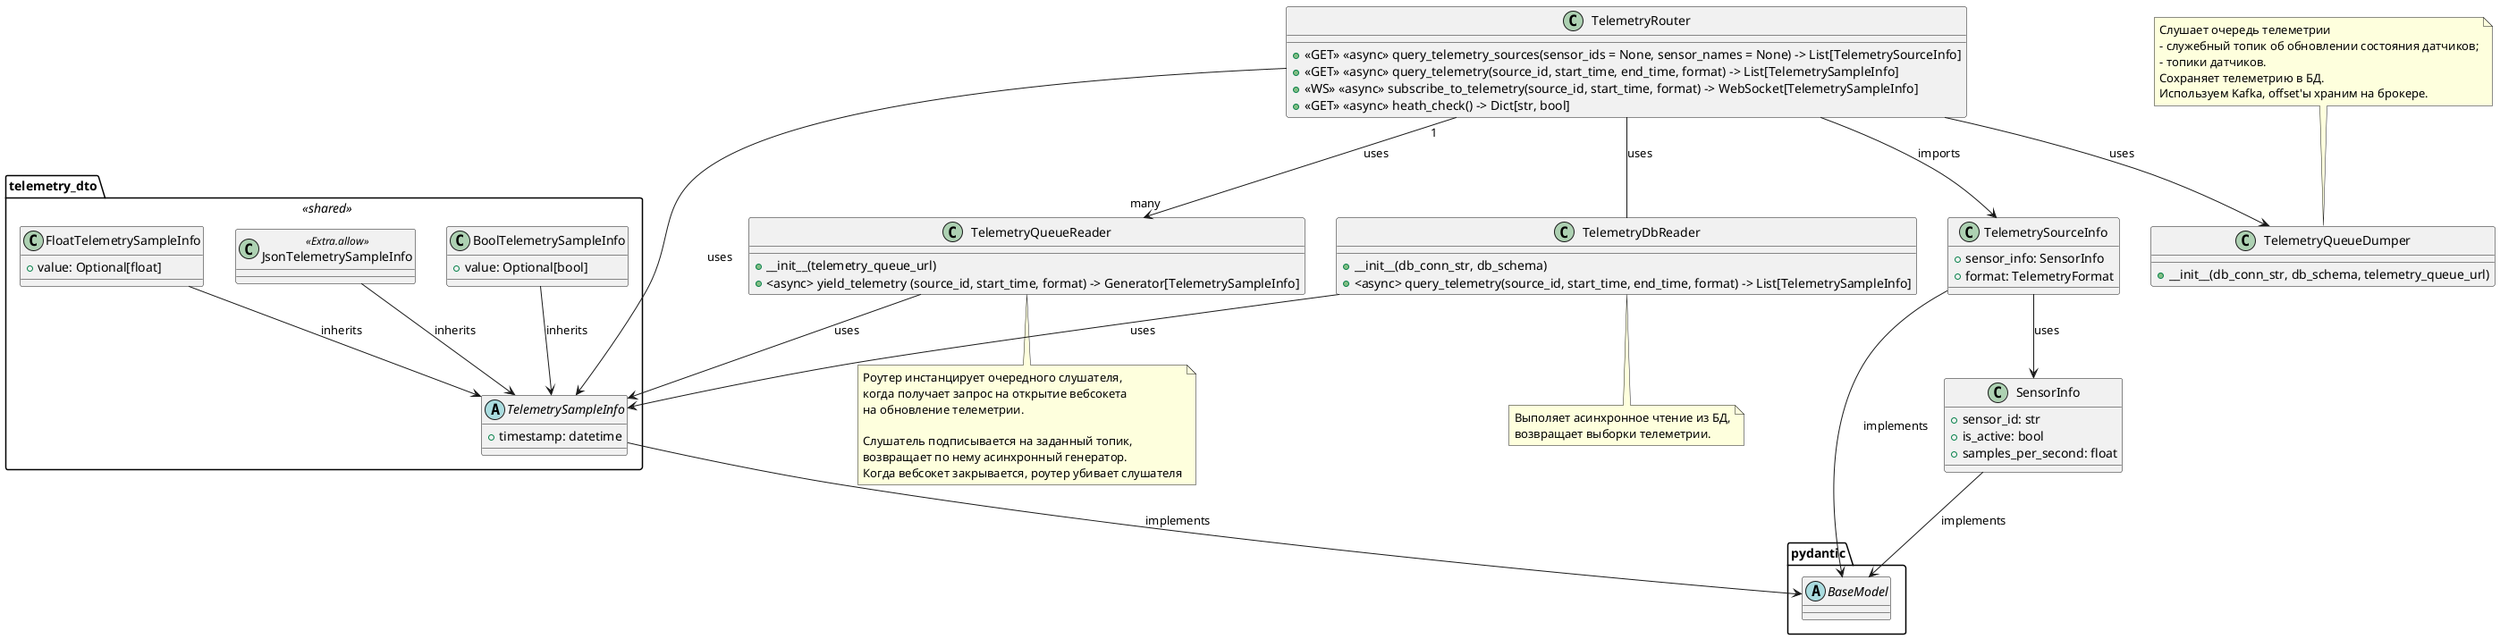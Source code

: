 @startuml

!define POST_COLOR #FFE6E6
!define GET_COLOR #E6F3FF
!define WS_COLOR #E6FFE6


class TelemetryRouter {
    + <<GET>> <<async>> query_telemetry_sources(sensor_ids = None, sensor_names = None) -> List[TelemetrySourceInfo]
    + <<GET>> <<async>> query_telemetry(source_id, start_time, end_time, format) -> List[TelemetrySampleInfo]
    + <<WS>> <<async>> subscribe_to_telemetry(source_id, start_time, format) -> WebSocket[TelemetrySampleInfo]
    + <<GET>> <<async>> heath_check() -> Dict[str, bool]
}

abstract pydantic.BaseModel

class TelemetrySourceInfo {
    +sensor_info: SensorInfo
    +format: TelemetryFormat
}

TelemetrySourceInfo --> pydantic.BaseModel: implements
TelemetryRouter --> TelemetrySourceInfo : imports

class SensorInfo {
    +sensor_id: str
    +is_active: bool
    +samples_per_second: float
}

SensorInfo --> pydantic.BaseModel: implements
TelemetrySourceInfo --> SensorInfo: uses

package telemetry_dto <<shared>> {
    abstract class TelemetrySampleInfo {
        + timestamp: datetime
    }

    TelemetrySampleInfo --> pydantic.BaseModel: implements


    class FloatTelemetrySampleInfo{
        + value: Optional[float]
    }
    FloatTelemetrySampleInfo --> TelemetrySampleInfo: inherits

    class BoolTelemetrySampleInfo {
        + value: Optional[bool]
    }

    BoolTelemetrySampleInfo --> TelemetrySampleInfo: inherits


    class JsonTelemetrySampleInfo <<Extra.allow>> {

    }
    JsonTelemetrySampleInfo  --> TelemetrySampleInfo: inherits
}

TelemetryRouter --> TelemetrySampleInfo: uses


class TelemetryQueueDumper {
    +__init__(db_conn_str, db_schema, telemetry_queue_url)
}

TelemetryRouter --> TelemetryQueueDumper: uses

note as telemetry_queue_dumper_floating_note
    Слушает очередь телеметрии
    - служебный топик об обновлении состояния датчиков;
    - топики датчиков.
    Сохраняет телеметрию в БД.
    Используем Kafka, offset'ы храним на брокере.
end note
telemetry_queue_dumper_floating_note .. TelemetryQueueDumper



class TelemetryQueueReader {
+__init__(telemetry_queue_url)
+ <async> yield_telemetry (source_id, start_time, format) -> Generator[TelemetrySampleInfo]
}
TelemetryRouter "1" --> "many" TelemetryQueueReader: uses
note as telemetry_queue_reader_floating_note
    Роутер инстанцирует очередного слушателя,
    когда получает запрос на открытие вебсокета
    на обновление телеметрии.

    Слушатель подписывается на заданный топик,
    возвращает по нему асинхронный генератор.
    Когда вебсокет закрывается, роутер убивает слушателя
end note
TelemetryQueueReader .. telemetry_queue_reader_floating_note
TelemetryQueueReader --> TelemetrySampleInfo: uses


class TelemetryDbReader {
+ __init__(db_conn_str, db_schema)
+ <async> query_telemetry(source_id, start_time, end_time, format) -> List[TelemetrySampleInfo]
}
TelemetryRouter -- TelemetryDbReader: uses
TelemetryDbReader --> TelemetrySampleInfo: uses

note as telemetry_db_reader_floating_note
    Выполяет асинхронное чтение из БД,
    возвращает выборки телеметрии.
end note
TelemetryDbReader .. telemetry_db_reader_floating_note
@enduml
